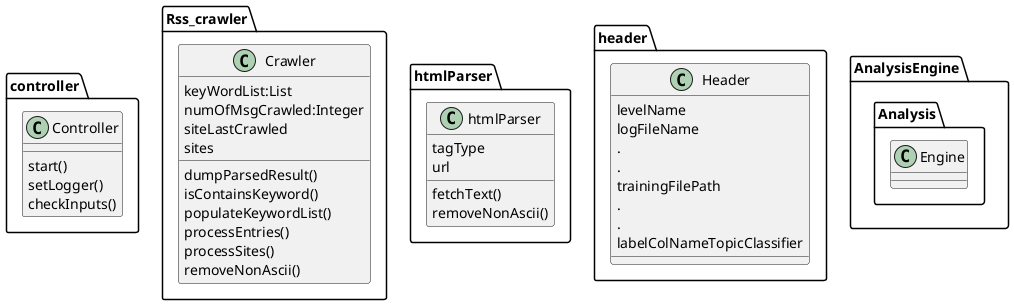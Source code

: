 @startuml

class controller.Controller{
    start()
    setLogger()
    checkInputs()
}

class Rss_crawler.Crawler{
    keyWordList:List
    numOfMsgCrawled:Integer
    siteLastCrawled
    sites
    dumpParsedResult()
    isContainsKeyword()
    populateKeywordList()
    processEntries()
    processSites()
    removeNonAscii()

}
class htmlParser.htmlParser{

    tagType
    url
    fetchText()
    removeNonAscii()
}

class header.Header {
    levelName
    logFileName
    .
    .
    trainingFilePath
    .
    .
    labelColNameTopicClassifier

}

class AnalysisEngine.Analysis.Engine{
}
@enduml
